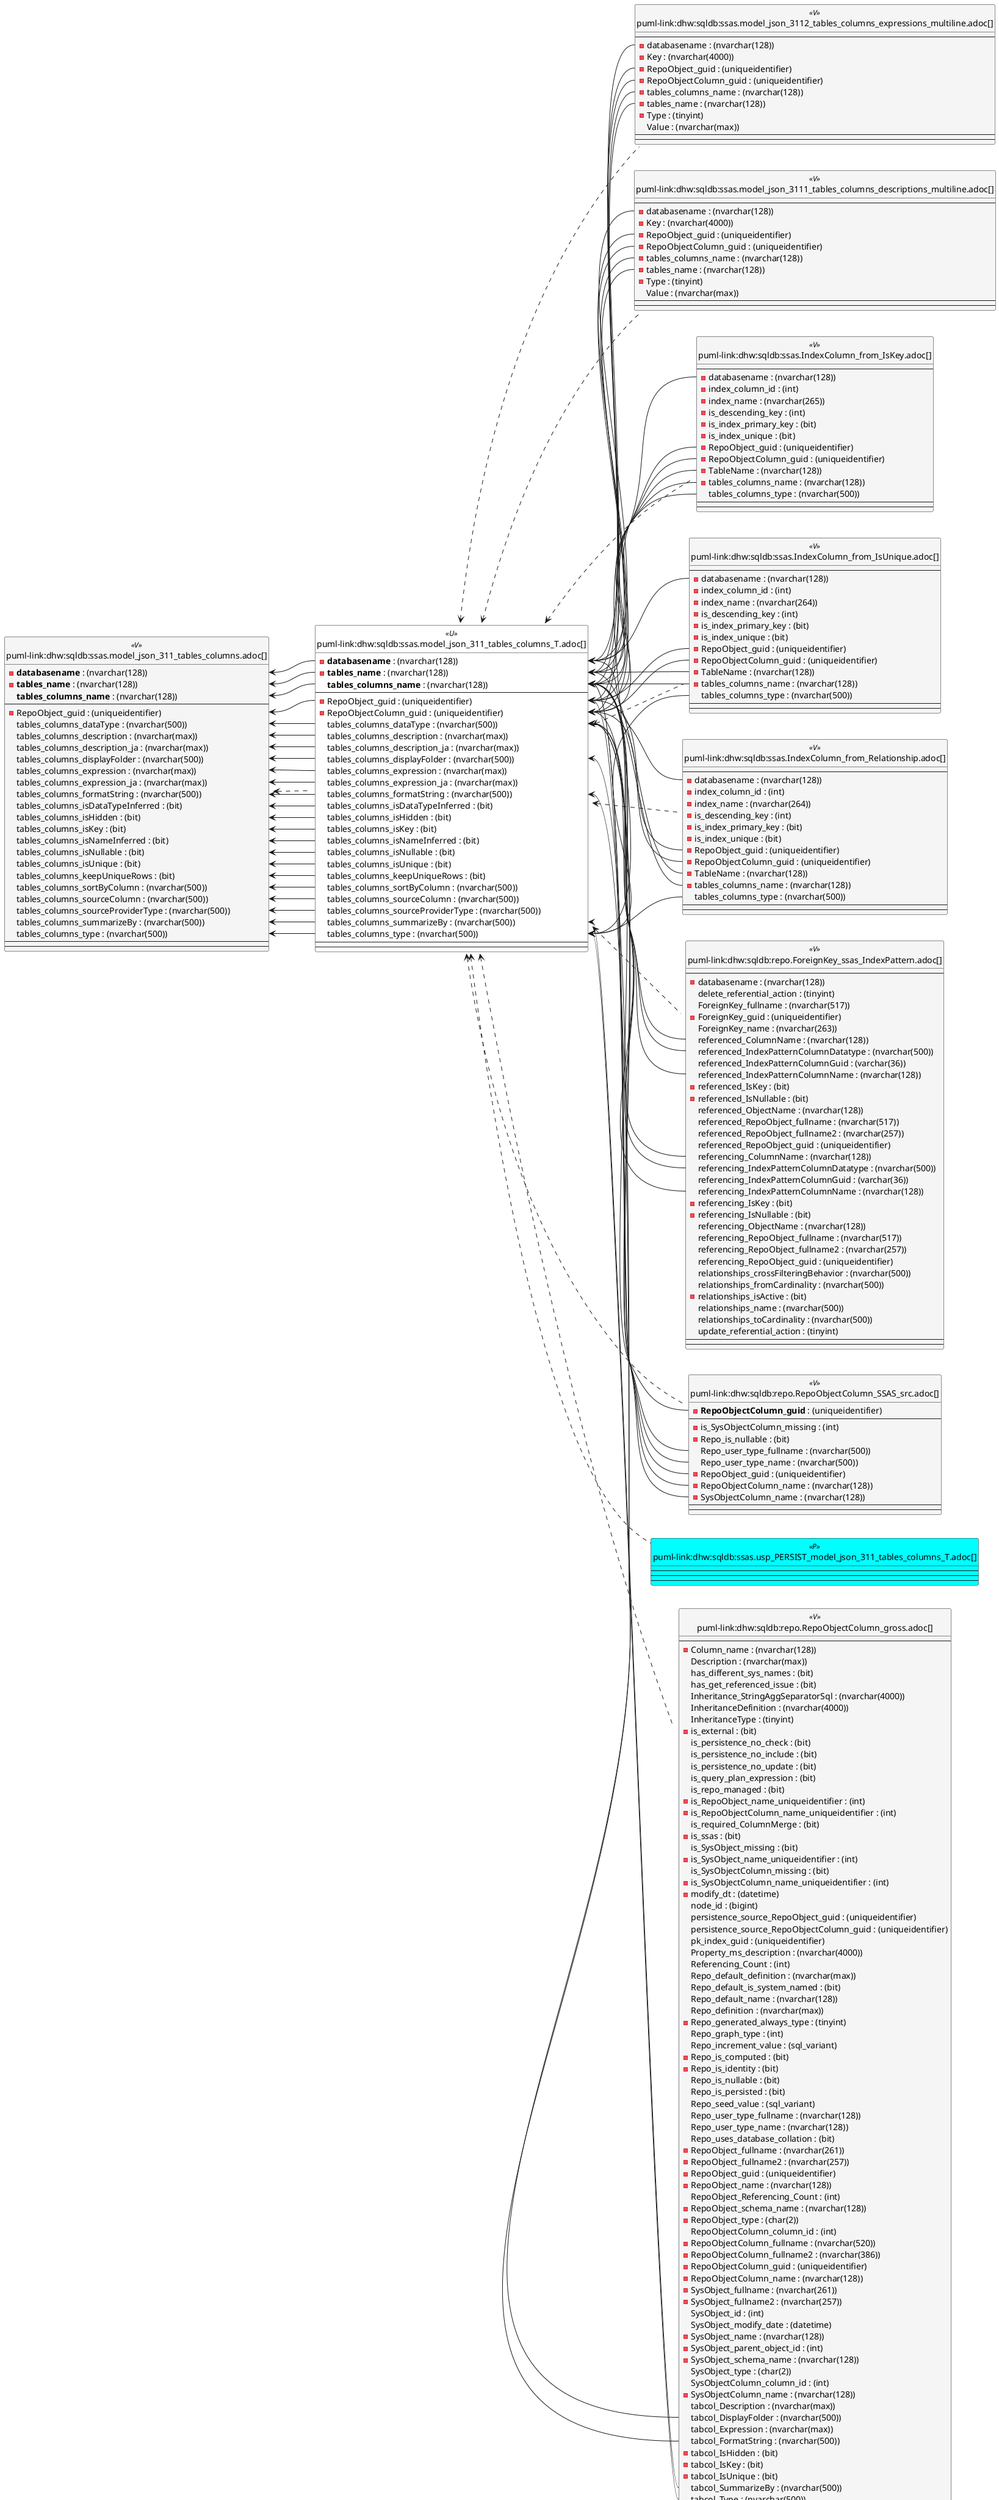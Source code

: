 @startuml
left to right direction
'top to bottom direction
hide circle
'avoide "." issues:
set namespaceSeparator none


skinparam class {
  BackgroundColor White
  BackgroundColor<<FN>> Yellow
  BackgroundColor<<FS>> Yellow
  BackgroundColor<<FT>> LightGray
  BackgroundColor<<IF>> Yellow
  BackgroundColor<<IS>> Yellow
  BackgroundColor<<P>> Aqua
  BackgroundColor<<PC>> Aqua
  BackgroundColor<<SN>> Yellow
  BackgroundColor<<SO>> SlateBlue
  BackgroundColor<<TF>> LightGray
  BackgroundColor<<TR>> Tomato
  BackgroundColor<<U>> White
  BackgroundColor<<V>> WhiteSmoke
  BackgroundColor<<X>> Aqua
  BackgroundColor<<external>> AliceBlue
}


entity "puml-link:dhw:sqldb:repo.ForeignKey_ssas_IndexPattern.adoc[]" as repo.ForeignKey_ssas_IndexPattern << V >> {
  --
  - databasename : (nvarchar(128))
  delete_referential_action : (tinyint)
  ForeignKey_fullname : (nvarchar(517))
  - ForeignKey_guid : (uniqueidentifier)
  ForeignKey_name : (nvarchar(263))
  referenced_ColumnName : (nvarchar(128))
  referenced_IndexPatternColumnDatatype : (nvarchar(500))
  referenced_IndexPatternColumnGuid : (varchar(36))
  referenced_IndexPatternColumnName : (nvarchar(128))
  - referenced_IsKey : (bit)
  - referenced_IsNullable : (bit)
  referenced_ObjectName : (nvarchar(128))
  referenced_RepoObject_fullname : (nvarchar(517))
  referenced_RepoObject_fullname2 : (nvarchar(257))
  referenced_RepoObject_guid : (uniqueidentifier)
  referencing_ColumnName : (nvarchar(128))
  referencing_IndexPatternColumnDatatype : (nvarchar(500))
  referencing_IndexPatternColumnGuid : (varchar(36))
  referencing_IndexPatternColumnName : (nvarchar(128))
  - referencing_IsKey : (bit)
  - referencing_IsNullable : (bit)
  referencing_ObjectName : (nvarchar(128))
  referencing_RepoObject_fullname : (nvarchar(517))
  referencing_RepoObject_fullname2 : (nvarchar(257))
  referencing_RepoObject_guid : (uniqueidentifier)
  relationships_crossFilteringBehavior : (nvarchar(500))
  relationships_fromCardinality : (nvarchar(500))
  - relationships_isActive : (bit)
  relationships_name : (nvarchar(500))
  relationships_toCardinality : (nvarchar(500))
  update_referential_action : (tinyint)
  --
  --
}

entity "puml-link:dhw:sqldb:repo.RepoObjectColumn_gross.adoc[]" as repo.RepoObjectColumn_gross << V >> {
  --
  - Column_name : (nvarchar(128))
  Description : (nvarchar(max))
  has_different_sys_names : (bit)
  has_get_referenced_issue : (bit)
  Inheritance_StringAggSeparatorSql : (nvarchar(4000))
  InheritanceDefinition : (nvarchar(4000))
  InheritanceType : (tinyint)
  - is_external : (bit)
  is_persistence_no_check : (bit)
  is_persistence_no_include : (bit)
  is_persistence_no_update : (bit)
  is_query_plan_expression : (bit)
  is_repo_managed : (bit)
  - is_RepoObject_name_uniqueidentifier : (int)
  - is_RepoObjectColumn_name_uniqueidentifier : (int)
  is_required_ColumnMerge : (bit)
  - is_ssas : (bit)
  is_SysObject_missing : (bit)
  - is_SysObject_name_uniqueidentifier : (int)
  is_SysObjectColumn_missing : (bit)
  - is_SysObjectColumn_name_uniqueidentifier : (int)
  - modify_dt : (datetime)
  node_id : (bigint)
  persistence_source_RepoObject_guid : (uniqueidentifier)
  persistence_source_RepoObjectColumn_guid : (uniqueidentifier)
  pk_index_guid : (uniqueidentifier)
  Property_ms_description : (nvarchar(4000))
  Referencing_Count : (int)
  Repo_default_definition : (nvarchar(max))
  Repo_default_is_system_named : (bit)
  Repo_default_name : (nvarchar(128))
  Repo_definition : (nvarchar(max))
  - Repo_generated_always_type : (tinyint)
  Repo_graph_type : (int)
  Repo_increment_value : (sql_variant)
  - Repo_is_computed : (bit)
  - Repo_is_identity : (bit)
  Repo_is_nullable : (bit)
  Repo_is_persisted : (bit)
  Repo_seed_value : (sql_variant)
  Repo_user_type_fullname : (nvarchar(128))
  Repo_user_type_name : (nvarchar(128))
  Repo_uses_database_collation : (bit)
  - RepoObject_fullname : (nvarchar(261))
  - RepoObject_fullname2 : (nvarchar(257))
  - RepoObject_guid : (uniqueidentifier)
  - RepoObject_name : (nvarchar(128))
  RepoObject_Referencing_Count : (int)
  - RepoObject_schema_name : (nvarchar(128))
  - RepoObject_type : (char(2))
  RepoObjectColumn_column_id : (int)
  - RepoObjectColumn_fullname : (nvarchar(520))
  - RepoObjectColumn_fullname2 : (nvarchar(386))
  - RepoObjectColumn_guid : (uniqueidentifier)
  - RepoObjectColumn_name : (nvarchar(128))
  - SysObject_fullname : (nvarchar(261))
  - SysObject_fullname2 : (nvarchar(257))
  SysObject_id : (int)
  SysObject_modify_date : (datetime)
  - SysObject_name : (nvarchar(128))
  - SysObject_parent_object_id : (int)
  - SysObject_schema_name : (nvarchar(128))
  SysObject_type : (char(2))
  SysObjectColumn_column_id : (int)
  - SysObjectColumn_name : (nvarchar(128))
  tabcol_Description : (nvarchar(max))
  tabcol_DisplayFolder : (nvarchar(500))
  tabcol_Expression : (nvarchar(max))
  tabcol_FormatString : (nvarchar(500))
  - tabcol_IsHidden : (bit)
  - tabcol_IsKey : (bit)
  - tabcol_IsUnique : (bit)
  tabcol_SummarizeBy : (nvarchar(500))
  tabcol_Type : (nvarchar(500))
  --
  --
}

entity "puml-link:dhw:sqldb:repo.RepoObjectColumn_SSAS_src.adoc[]" as repo.RepoObjectColumn_SSAS_src << V >> {
  - **RepoObjectColumn_guid** : (uniqueidentifier)
  --
  - is_SysObjectColumn_missing : (int)
  - Repo_is_nullable : (bit)
  Repo_user_type_fullname : (nvarchar(500))
  Repo_user_type_name : (nvarchar(500))
  - RepoObject_guid : (uniqueidentifier)
  - RepoObjectColumn_name : (nvarchar(128))
  - SysObjectColumn_name : (nvarchar(128))
  --
  --
}

entity "puml-link:dhw:sqldb:ssas.IndexColumn_from_IsKey.adoc[]" as ssas.IndexColumn_from_IsKey << V >> {
  --
  - databasename : (nvarchar(128))
  - index_column_id : (int)
  - index_name : (nvarchar(265))
  - is_descending_key : (int)
  - is_index_primary_key : (bit)
  - is_index_unique : (bit)
  - RepoObject_guid : (uniqueidentifier)
  - RepoObjectColumn_guid : (uniqueidentifier)
  - TableName : (nvarchar(128))
  - tables_columns_name : (nvarchar(128))
  tables_columns_type : (nvarchar(500))
  --
  --
}

entity "puml-link:dhw:sqldb:ssas.IndexColumn_from_IsUnique.adoc[]" as ssas.IndexColumn_from_IsUnique << V >> {
  --
  - databasename : (nvarchar(128))
  - index_column_id : (int)
  - index_name : (nvarchar(264))
  - is_descending_key : (int)
  - is_index_primary_key : (bit)
  - is_index_unique : (bit)
  - RepoObject_guid : (uniqueidentifier)
  - RepoObjectColumn_guid : (uniqueidentifier)
  - TableName : (nvarchar(128))
  - tables_columns_name : (nvarchar(128))
  tables_columns_type : (nvarchar(500))
  --
  --
}

entity "puml-link:dhw:sqldb:ssas.IndexColumn_from_Relationship.adoc[]" as ssas.IndexColumn_from_Relationship << V >> {
  --
  - databasename : (nvarchar(128))
  - index_column_id : (int)
  - index_name : (nvarchar(264))
  - is_descending_key : (int)
  - is_index_primary_key : (bit)
  - is_index_unique : (bit)
  - RepoObject_guid : (uniqueidentifier)
  - RepoObjectColumn_guid : (uniqueidentifier)
  - TableName : (nvarchar(128))
  - tables_columns_name : (nvarchar(128))
  tables_columns_type : (nvarchar(500))
  --
  --
}

entity "puml-link:dhw:sqldb:ssas.model_json_311_tables_columns.adoc[]" as ssas.model_json_311_tables_columns << V >> {
  - **databasename** : (nvarchar(128))
  - **tables_name** : (nvarchar(128))
  **tables_columns_name** : (nvarchar(128))
  --
  - RepoObject_guid : (uniqueidentifier)
  tables_columns_dataType : (nvarchar(500))
  tables_columns_description : (nvarchar(max))
  tables_columns_description_ja : (nvarchar(max))
  tables_columns_displayFolder : (nvarchar(500))
  tables_columns_expression : (nvarchar(max))
  tables_columns_expression_ja : (nvarchar(max))
  tables_columns_formatString : (nvarchar(500))
  tables_columns_isDataTypeInferred : (bit)
  tables_columns_isHidden : (bit)
  tables_columns_isKey : (bit)
  tables_columns_isNameInferred : (bit)
  tables_columns_isNullable : (bit)
  tables_columns_isUnique : (bit)
  tables_columns_keepUniqueRows : (bit)
  tables_columns_sortByColumn : (nvarchar(500))
  tables_columns_sourceColumn : (nvarchar(500))
  tables_columns_sourceProviderType : (nvarchar(500))
  tables_columns_summarizeBy : (nvarchar(500))
  tables_columns_type : (nvarchar(500))
  --
  --
}

entity "puml-link:dhw:sqldb:ssas.model_json_311_tables_columns_T.adoc[]" as ssas.model_json_311_tables_columns_T << U >> {
  - **databasename** : (nvarchar(128))
  - **tables_name** : (nvarchar(128))
  **tables_columns_name** : (nvarchar(128))
  --
  - RepoObject_guid : (uniqueidentifier)
  - RepoObjectColumn_guid : (uniqueidentifier)
  tables_columns_dataType : (nvarchar(500))
  tables_columns_description : (nvarchar(max))
  tables_columns_description_ja : (nvarchar(max))
  tables_columns_displayFolder : (nvarchar(500))
  tables_columns_expression : (nvarchar(max))
  tables_columns_expression_ja : (nvarchar(max))
  tables_columns_formatString : (nvarchar(500))
  tables_columns_isDataTypeInferred : (bit)
  tables_columns_isHidden : (bit)
  tables_columns_isKey : (bit)
  tables_columns_isNameInferred : (bit)
  tables_columns_isNullable : (bit)
  tables_columns_isUnique : (bit)
  tables_columns_keepUniqueRows : (bit)
  tables_columns_sortByColumn : (nvarchar(500))
  tables_columns_sourceColumn : (nvarchar(500))
  tables_columns_sourceProviderType : (nvarchar(500))
  tables_columns_summarizeBy : (nvarchar(500))
  tables_columns_type : (nvarchar(500))
  --
  --
}

entity "puml-link:dhw:sqldb:ssas.model_json_3111_tables_columns_descriptions_multiline.adoc[]" as ssas.model_json_3111_tables_columns_descriptions_multiline << V >> {
  --
  - databasename : (nvarchar(128))
  - Key : (nvarchar(4000))
  - RepoObject_guid : (uniqueidentifier)
  - RepoObjectColumn_guid : (uniqueidentifier)
  - tables_columns_name : (nvarchar(128))
  - tables_name : (nvarchar(128))
  - Type : (tinyint)
  Value : (nvarchar(max))
  --
  --
}

entity "puml-link:dhw:sqldb:ssas.model_json_3112_tables_columns_expressions_multiline.adoc[]" as ssas.model_json_3112_tables_columns_expressions_multiline << V >> {
  --
  - databasename : (nvarchar(128))
  - Key : (nvarchar(4000))
  - RepoObject_guid : (uniqueidentifier)
  - RepoObjectColumn_guid : (uniqueidentifier)
  - tables_columns_name : (nvarchar(128))
  - tables_name : (nvarchar(128))
  - Type : (tinyint)
  Value : (nvarchar(max))
  --
  --
}

entity "puml-link:dhw:sqldb:ssas.usp_PERSIST_model_json_311_tables_columns_T.adoc[]" as ssas.usp_PERSIST_model_json_311_tables_columns_T << P >> {
  --
  --
  --
}

ssas.model_json_311_tables_columns <.. ssas.model_json_311_tables_columns_T
ssas.model_json_311_tables_columns_T <.. ssas.model_json_3112_tables_columns_expressions_multiline
ssas.model_json_311_tables_columns_T <.. repo.ForeignKey_ssas_IndexPattern
ssas.model_json_311_tables_columns_T <.. ssas.usp_PERSIST_model_json_311_tables_columns_T
ssas.model_json_311_tables_columns_T <.. ssas.IndexColumn_from_IsKey
ssas.model_json_311_tables_columns_T <.. ssas.model_json_3111_tables_columns_descriptions_multiline
ssas.model_json_311_tables_columns_T <.. ssas.IndexColumn_from_Relationship
ssas.model_json_311_tables_columns_T <.. ssas.IndexColumn_from_IsUnique
ssas.model_json_311_tables_columns_T <.. repo.RepoObjectColumn_SSAS_src
ssas.model_json_311_tables_columns_T <.. repo.RepoObjectColumn_gross
"ssas.model_json_311_tables_columns::databasename" <-- "ssas.model_json_311_tables_columns_T::databasename"
"ssas.model_json_311_tables_columns::RepoObject_guid" <-- "ssas.model_json_311_tables_columns_T::RepoObject_guid"
"ssas.model_json_311_tables_columns::tables_columns_dataType" <-- "ssas.model_json_311_tables_columns_T::tables_columns_dataType"
"ssas.model_json_311_tables_columns::tables_columns_description" <-- "ssas.model_json_311_tables_columns_T::tables_columns_description"
"ssas.model_json_311_tables_columns::tables_columns_description_ja" <-- "ssas.model_json_311_tables_columns_T::tables_columns_description_ja"
"ssas.model_json_311_tables_columns::tables_columns_displayFolder" <-- "ssas.model_json_311_tables_columns_T::tables_columns_displayFolder"
"ssas.model_json_311_tables_columns::tables_columns_expression" <-- "ssas.model_json_311_tables_columns_T::tables_columns_expression"
"ssas.model_json_311_tables_columns::tables_columns_expression_ja" <-- "ssas.model_json_311_tables_columns_T::tables_columns_expression_ja"
"ssas.model_json_311_tables_columns::tables_columns_formatString" <-- "ssas.model_json_311_tables_columns_T::tables_columns_formatString"
"ssas.model_json_311_tables_columns::tables_columns_isDataTypeInferred" <-- "ssas.model_json_311_tables_columns_T::tables_columns_isDataTypeInferred"
"ssas.model_json_311_tables_columns::tables_columns_isHidden" <-- "ssas.model_json_311_tables_columns_T::tables_columns_isHidden"
"ssas.model_json_311_tables_columns::tables_columns_isKey" <-- "ssas.model_json_311_tables_columns_T::tables_columns_isKey"
"ssas.model_json_311_tables_columns::tables_columns_isNameInferred" <-- "ssas.model_json_311_tables_columns_T::tables_columns_isNameInferred"
"ssas.model_json_311_tables_columns::tables_columns_isNullable" <-- "ssas.model_json_311_tables_columns_T::tables_columns_isNullable"
"ssas.model_json_311_tables_columns::tables_columns_isUnique" <-- "ssas.model_json_311_tables_columns_T::tables_columns_isUnique"
"ssas.model_json_311_tables_columns::tables_columns_keepUniqueRows" <-- "ssas.model_json_311_tables_columns_T::tables_columns_keepUniqueRows"
"ssas.model_json_311_tables_columns::tables_columns_name" <-- "ssas.model_json_311_tables_columns_T::tables_columns_name"
"ssas.model_json_311_tables_columns::tables_columns_sortByColumn" <-- "ssas.model_json_311_tables_columns_T::tables_columns_sortByColumn"
"ssas.model_json_311_tables_columns::tables_columns_sourceColumn" <-- "ssas.model_json_311_tables_columns_T::tables_columns_sourceColumn"
"ssas.model_json_311_tables_columns::tables_columns_sourceProviderType" <-- "ssas.model_json_311_tables_columns_T::tables_columns_sourceProviderType"
"ssas.model_json_311_tables_columns::tables_columns_summarizeBy" <-- "ssas.model_json_311_tables_columns_T::tables_columns_summarizeBy"
"ssas.model_json_311_tables_columns::tables_columns_type" <-- "ssas.model_json_311_tables_columns_T::tables_columns_type"
"ssas.model_json_311_tables_columns::tables_name" <-- "ssas.model_json_311_tables_columns_T::tables_name"
"ssas.model_json_311_tables_columns_T::databasename" <-- "ssas.IndexColumn_from_IsUnique::databasename"
"ssas.model_json_311_tables_columns_T::databasename" <-- "ssas.IndexColumn_from_Relationship::databasename"
"ssas.model_json_311_tables_columns_T::databasename" <-- "ssas.IndexColumn_from_IsKey::databasename"
"ssas.model_json_311_tables_columns_T::databasename" <-- "ssas.model_json_3111_tables_columns_descriptions_multiline::databasename"
"ssas.model_json_311_tables_columns_T::databasename" <-- "ssas.model_json_3112_tables_columns_expressions_multiline::databasename"
"ssas.model_json_311_tables_columns_T::RepoObject_guid" <-- "repo.RepoObjectColumn_SSAS_src::RepoObject_guid"
"ssas.model_json_311_tables_columns_T::RepoObject_guid" <-- "ssas.IndexColumn_from_IsUnique::RepoObject_guid"
"ssas.model_json_311_tables_columns_T::RepoObject_guid" <-- "ssas.IndexColumn_from_Relationship::RepoObject_guid"
"ssas.model_json_311_tables_columns_T::RepoObject_guid" <-- "ssas.IndexColumn_from_IsKey::RepoObject_guid"
"ssas.model_json_311_tables_columns_T::RepoObject_guid" <-- "ssas.model_json_3111_tables_columns_descriptions_multiline::RepoObject_guid"
"ssas.model_json_311_tables_columns_T::RepoObject_guid" <-- "ssas.model_json_3112_tables_columns_expressions_multiline::RepoObject_guid"
"ssas.model_json_311_tables_columns_T::RepoObjectColumn_guid" <-- "repo.RepoObjectColumn_SSAS_src::RepoObjectColumn_guid"
"ssas.model_json_311_tables_columns_T::RepoObjectColumn_guid" <-- "ssas.IndexColumn_from_IsUnique::RepoObjectColumn_guid"
"ssas.model_json_311_tables_columns_T::RepoObjectColumn_guid" <-- "ssas.IndexColumn_from_Relationship::RepoObjectColumn_guid"
"ssas.model_json_311_tables_columns_T::RepoObjectColumn_guid" <-- "ssas.IndexColumn_from_IsKey::RepoObjectColumn_guid"
"ssas.model_json_311_tables_columns_T::RepoObjectColumn_guid" <-- "ssas.model_json_3111_tables_columns_descriptions_multiline::RepoObjectColumn_guid"
"ssas.model_json_311_tables_columns_T::RepoObjectColumn_guid" <-- "ssas.model_json_3112_tables_columns_expressions_multiline::RepoObjectColumn_guid"
"ssas.model_json_311_tables_columns_T::tables_columns_dataType" <-- "repo.RepoObjectColumn_SSAS_src::Repo_user_type_name"
"ssas.model_json_311_tables_columns_T::tables_columns_dataType" <-- "repo.RepoObjectColumn_SSAS_src::Repo_user_type_fullname"
"ssas.model_json_311_tables_columns_T::tables_columns_dataType" <-- "repo.ForeignKey_ssas_IndexPattern::referenced_IndexPatternColumnDatatype"
"ssas.model_json_311_tables_columns_T::tables_columns_dataType" <-- "repo.ForeignKey_ssas_IndexPattern::referencing_IndexPatternColumnDatatype"
"ssas.model_json_311_tables_columns_T::tables_columns_displayFolder" <-- "repo.RepoObjectColumn_gross::tabcol_DisplayFolder"
"ssas.model_json_311_tables_columns_T::tables_columns_formatString" <-- "repo.RepoObjectColumn_gross::tabcol_FormatString"
"ssas.model_json_311_tables_columns_T::tables_columns_name" <-- "repo.RepoObjectColumn_SSAS_src::RepoObjectColumn_name"
"ssas.model_json_311_tables_columns_T::tables_columns_name" <-- "repo.RepoObjectColumn_SSAS_src::SysObjectColumn_name"
"ssas.model_json_311_tables_columns_T::tables_columns_name" <-- "repo.ForeignKey_ssas_IndexPattern::referenced_IndexPatternColumnName"
"ssas.model_json_311_tables_columns_T::tables_columns_name" <-- "repo.ForeignKey_ssas_IndexPattern::referencing_IndexPatternColumnName"
"ssas.model_json_311_tables_columns_T::tables_columns_name" <-- "repo.ForeignKey_ssas_IndexPattern::referenced_ColumnName"
"ssas.model_json_311_tables_columns_T::tables_columns_name" <-- "repo.ForeignKey_ssas_IndexPattern::referencing_ColumnName"
"ssas.model_json_311_tables_columns_T::tables_columns_name" <-- "ssas.IndexColumn_from_IsUnique::tables_columns_name"
"ssas.model_json_311_tables_columns_T::tables_columns_name" <-- "ssas.IndexColumn_from_Relationship::tables_columns_name"
"ssas.model_json_311_tables_columns_T::tables_columns_name" <-- "ssas.IndexColumn_from_IsKey::tables_columns_name"
"ssas.model_json_311_tables_columns_T::tables_columns_name" <-- "ssas.model_json_3111_tables_columns_descriptions_multiline::tables_columns_name"
"ssas.model_json_311_tables_columns_T::tables_columns_name" <-- "ssas.model_json_3112_tables_columns_expressions_multiline::tables_columns_name"
"ssas.model_json_311_tables_columns_T::tables_columns_summarizeBy" <-- "repo.RepoObjectColumn_gross::tabcol_SummarizeBy"
"ssas.model_json_311_tables_columns_T::tables_columns_type" <-- "ssas.IndexColumn_from_IsUnique::tables_columns_type"
"ssas.model_json_311_tables_columns_T::tables_columns_type" <-- "ssas.IndexColumn_from_Relationship::tables_columns_type"
"ssas.model_json_311_tables_columns_T::tables_columns_type" <-- "ssas.IndexColumn_from_IsKey::tables_columns_type"
"ssas.model_json_311_tables_columns_T::tables_columns_type" <-- "repo.RepoObjectColumn_gross::tabcol_Type"
"ssas.model_json_311_tables_columns_T::tables_name" <-- "ssas.IndexColumn_from_IsUnique::TableName"
"ssas.model_json_311_tables_columns_T::tables_name" <-- "ssas.IndexColumn_from_Relationship::TableName"
"ssas.model_json_311_tables_columns_T::tables_name" <-- "ssas.IndexColumn_from_IsKey::TableName"
"ssas.model_json_311_tables_columns_T::tables_name" <-- "ssas.model_json_3111_tables_columns_descriptions_multiline::tables_name"
"ssas.model_json_311_tables_columns_T::tables_name" <-- "ssas.model_json_3112_tables_columns_expressions_multiline::tables_name"
@enduml

